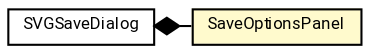 #!/usr/local/bin/dot
#
# Class diagram 
# Generated by UMLGraph version R5_7_2-60-g0e99a6 (http://www.spinellis.gr/umlgraph/)
#

digraph G {
	graph [fontnames="svg"]
	edge [fontname="Roboto",fontsize=7,labelfontname="Roboto",labelfontsize=7,color="black"];
	node [fontname="Roboto",fontcolor="black",fontsize=8,shape=plaintext,margin=0,width=0,height=0];
	nodesep=0.15;
	ranksep=0.25;
	rankdir=LR;
	// de.lmu.ifi.dbs.elki.visualization.savedialog.SVGSaveDialog
	c9111824 [label=<<table title="de.lmu.ifi.dbs.elki.visualization.savedialog.SVGSaveDialog" border="0" cellborder="1" cellspacing="0" cellpadding="2" href="SVGSaveDialog.html" target="_parent">
		<tr><td><table border="0" cellspacing="0" cellpadding="1">
		<tr><td align="center" balign="center"> <font face="Roboto">SVGSaveDialog</font> </td></tr>
		</table></td></tr>
		</table>>, URL="SVGSaveDialog.html"];
	// de.lmu.ifi.dbs.elki.visualization.savedialog.SaveOptionsPanel
	c9111825 [label=<<table title="de.lmu.ifi.dbs.elki.visualization.savedialog.SaveOptionsPanel" border="0" cellborder="1" cellspacing="0" cellpadding="2" bgcolor="lemonChiffon" href="SaveOptionsPanel.html" target="_parent">
		<tr><td><table border="0" cellspacing="0" cellpadding="1">
		<tr><td align="center" balign="center"> <font face="Roboto">SaveOptionsPanel</font> </td></tr>
		</table></td></tr>
		</table>>, URL="SaveOptionsPanel.html"];
	// de.lmu.ifi.dbs.elki.visualization.savedialog.SVGSaveDialog composed de.lmu.ifi.dbs.elki.visualization.savedialog.SaveOptionsPanel
	c9111824 -> c9111825 [arrowhead=none,arrowtail=diamond,dir=back,weight=6];
}

